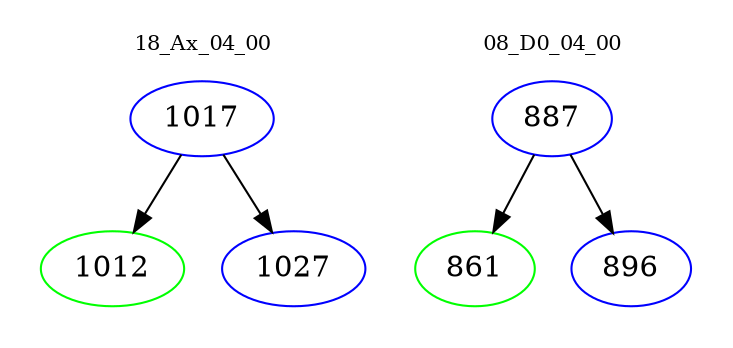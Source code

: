 digraph{
subgraph cluster_0 {
color = white
label = "18_Ax_04_00";
fontsize=10;
T0_1017 [label="1017", color="blue"]
T0_1017 -> T0_1012 [color="black"]
T0_1012 [label="1012", color="green"]
T0_1017 -> T0_1027 [color="black"]
T0_1027 [label="1027", color="blue"]
}
subgraph cluster_1 {
color = white
label = "08_D0_04_00";
fontsize=10;
T1_887 [label="887", color="blue"]
T1_887 -> T1_861 [color="black"]
T1_861 [label="861", color="green"]
T1_887 -> T1_896 [color="black"]
T1_896 [label="896", color="blue"]
}
}
